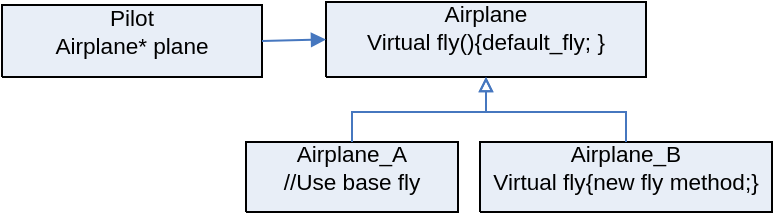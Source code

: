 <mxfile version="24.7.7">
  <diagram name="Page-1" id="RypLW1_FIOxqWgVOKrKw">
    <mxGraphModel dx="1368" dy="1097" grid="1" gridSize="10" guides="1" tooltips="1" connect="1" arrows="1" fold="1" page="1" pageScale="1" pageWidth="850" pageHeight="1100" math="0" shadow="0">
      <root>
        <mxCell id="0" />
        <mxCell id="1" parent="0" />
        <UserObject label="&lt;div style=&quot;font-size: 1px&quot;&gt;&lt;font style=&quot;font-size:11.29px;font-family:Arial;color:#000000;direction:ltr;letter-spacing:0px;line-height:120%;opacity:1&quot;&gt;Pilot&lt;br/&gt;Airplane* plane&lt;br/&gt;&lt;/font&gt;&lt;/div&gt;" tags="Background" id="XkghrXWSVFBGkya2pgBT-1">
          <mxCell style="verticalAlign=top;align=center;overflow=width;vsdxID=1;fillColor=#e8eef7;gradientColor=none;shape=stencil(nZBLDoAgDERP0z3SIyjew0SURgSD+Lu9kMZoXLhwN9O+tukAlrNpJg1SzDH4QW/URgNYgZTkjA4UkwJUgGXng+6DX1zLfmoymdXo17xh5zmRJ6Q42BWCfc2oJfdAr+Yv+AP9Cb7OJ3H/2JG1HNGz/84klThPVCc=);strokeColor=#000000;points=[[1,0.5,0],[0.5,0,0],[0.5,0.5,0],[0.5,0.5,0]];labelBackgroundColor=none;rounded=0;html=1;whiteSpace=wrap;" parent="1" vertex="1">
            <mxGeometry x="88" y="86.5" width="130" height="36" as="geometry" />
          </mxCell>
        </UserObject>
        <UserObject label="&lt;div style=&quot;font-size: 1px&quot;&gt;&lt;font style=&quot;font-size:11.29px;font-family:Arial;color:#000000;direction:ltr;letter-spacing:0px;line-height:120%;opacity:1&quot;&gt;Airplane&lt;br&gt;Virtual fly(){&lt;/font&gt;&lt;span style=&quot;font-family: Arial; font-size: 11.29px; letter-spacing: 0px; background-color: initial;&quot;&gt;default_fly;&amp;nbsp;&lt;/span&gt;&lt;span style=&quot;background-color: initial; font-family: Arial; font-size: 11.29px; letter-spacing: 0px;&quot;&gt;}&lt;/span&gt;&lt;/div&gt;" tags="Background" id="XkghrXWSVFBGkya2pgBT-2">
          <mxCell style="verticalAlign=top;align=center;overflow=width;vsdxID=2;fillColor=#e8eef7;gradientColor=none;shape=stencil(nZBLDoAgDERP0z3SIyjew0SURgSD+Lu9kMZoXLhwN9O+tukAlrNpJg1SzDH4QW/URgNYgZTkjA4UkwJUgGXng+6DX1zLfmoymdXo17xh5zmRJ6Q42BWCfc2oJfdAr+Yv+AP9Cb7OJ3H/2JG1HNGz/84klThPVCc=);strokeColor=#000000;points=[[0.5,1,0],[1,0.5,0],[0.5,0,0],[0,0.5,0],[0.5,0.5,0]];labelBackgroundColor=none;rounded=0;html=1;whiteSpace=wrap;" parent="1" vertex="1">
            <mxGeometry x="250" y="85" width="160" height="37.5" as="geometry" />
          </mxCell>
        </UserObject>
        <UserObject label="&lt;div style=&quot;font-size: 1px&quot;&gt;&lt;font style=&quot;font-size:11.29px;font-family:Arial;color:#000000;direction:ltr;letter-spacing:0px;line-height:120%;opacity:1&quot;&gt;Airplane_A&lt;br/&gt;//Use base fly&lt;br/&gt;&lt;/font&gt;&lt;/div&gt;" tags="Background" id="XkghrXWSVFBGkya2pgBT-3">
          <mxCell style="verticalAlign=top;align=center;overflow=width;vsdxID=3;fillColor=#e8eef7;gradientColor=none;shape=stencil(nZBLDoAgDERP0z3SIyjew0SURgSD+Lu9kMZoXLhwN9O+tukAlrNpJg1SzDH4QW/URgNYgZTkjA4UkwJUgGXng+6DX1zLfmoymdXo17xh5zmRJ6Q42BWCfc2oJfdAr+Yv+AP9Cb7OJ3H/2JG1HNGz/84klThPVCc=);strokeColor=#000000;points=[[1,0.5,0],[0.5,0,0],[0.5,0.5,0],[0.5,0.5,0]];labelBackgroundColor=none;rounded=0;html=1;whiteSpace=wrap;" parent="1" vertex="1">
            <mxGeometry x="210" y="155" width="106" height="35" as="geometry" />
          </mxCell>
        </UserObject>
        <UserObject label="&lt;div style=&quot;font-size: 1px&quot;&gt;&lt;font style=&quot;font-size:11.29px;font-family:Arial;color:#000000;direction:ltr;letter-spacing:0px;line-height:120%;opacity:1&quot;&gt;Airplane_B&lt;br&gt;Virtual fly{new fly method;}&lt;br&gt;&lt;/font&gt;&lt;/div&gt;" tags="Background" id="XkghrXWSVFBGkya2pgBT-4">
          <mxCell style="verticalAlign=top;align=center;overflow=width;vsdxID=5;fillColor=#e8eef7;gradientColor=none;shape=stencil(nZBLDoAgDERP0z3SIyjew0SURgSD+Lu9kMZoXLhwN9O+tukAlrNpJg1SzDH4QW/URgNYgZTkjA4UkwJUgGXng+6DX1zLfmoymdXo17xh5zmRJ6Q42BWCfc2oJfdAr+Yv+AP9Cb7OJ3H/2JG1HNGz/84klThPVCc=);strokeColor=#000000;points=[[1,0.5,0],[0.5,0,0],[0.5,0.5,0],[0.5,0.5,0]];labelBackgroundColor=none;rounded=0;html=1;whiteSpace=wrap;" parent="1" vertex="1">
            <mxGeometry x="327" y="155" width="146" height="35" as="geometry" />
          </mxCell>
        </UserObject>
        <UserObject label="" tags="Connector" id="XkghrXWSVFBGkya2pgBT-5">
          <mxCell style="vsdxID=4;edgeStyle=none;startFill=0;startArrow=block;endArrow=none;startSize=5;endSize=5;strokeColor=#4677bf;spacingTop=0;spacingBottom=0;spacingLeft=0;spacingRight=0;verticalAlign=middle;html=1;labelBackgroundColor=#FFFFFF;rounded=0;exitX=0.5;exitY=1;exitDx=0;exitDy=0;exitPerimeter=0;entryX=0.5;entryY=0;entryDx=0;entryDy=0;entryPerimeter=0;" parent="1" source="XkghrXWSVFBGkya2pgBT-2" target="XkghrXWSVFBGkya2pgBT-3" edge="1">
            <mxGeometry relative="1" as="geometry">
              <mxPoint as="offset" />
              <Array as="points">
                <mxPoint x="330" y="140" />
                <mxPoint x="263" y="140" />
              </Array>
            </mxGeometry>
          </mxCell>
        </UserObject>
        <UserObject label="" tags="Connector" id="XkghrXWSVFBGkya2pgBT-6">
          <mxCell style="vsdxID=6;edgeStyle=none;startFill=0;startArrow=block;endArrow=none;startSize=5;endSize=5;strokeColor=#4677bf;spacingTop=0;spacingBottom=0;spacingLeft=0;spacingRight=0;verticalAlign=middle;html=1;labelBackgroundColor=#FFFFFF;rounded=0;exitX=0.5;exitY=1;exitDx=0;exitDy=0;exitPerimeter=0;entryX=0.5;entryY=0;entryDx=0;entryDy=0;entryPerimeter=0;" parent="1" source="XkghrXWSVFBGkya2pgBT-2" target="XkghrXWSVFBGkya2pgBT-4" edge="1">
            <mxGeometry relative="1" as="geometry">
              <mxPoint as="offset" />
              <Array as="points">
                <mxPoint x="330" y="140" />
                <mxPoint x="370" y="140" />
                <mxPoint x="400" y="140" />
              </Array>
            </mxGeometry>
          </mxCell>
        </UserObject>
        <UserObject label="" tags="Connector" id="XkghrXWSVFBGkya2pgBT-7">
          <mxCell style="vsdxID=7;edgeStyle=none;startArrow=none;endArrow=block;startSize=5;endSize=5;strokeColor=#4677bf;spacingTop=0;spacingBottom=0;spacingLeft=0;spacingRight=0;verticalAlign=middle;html=1;labelBackgroundColor=#FFFFFF;rounded=0;exitX=1;exitY=0.5;exitDx=0;exitDy=0;exitPerimeter=0;entryX=0;entryY=0.5;entryDx=0;entryDy=0;entryPerimeter=0;" parent="1" source="XkghrXWSVFBGkya2pgBT-1" target="XkghrXWSVFBGkya2pgBT-2" edge="1">
            <mxGeometry relative="1" as="geometry">
              <mxPoint x="-1" as="offset" />
              <Array as="points" />
              <mxPoint x="255" y="104" as="targetPoint" />
            </mxGeometry>
          </mxCell>
        </UserObject>
      </root>
    </mxGraphModel>
  </diagram>
</mxfile>
